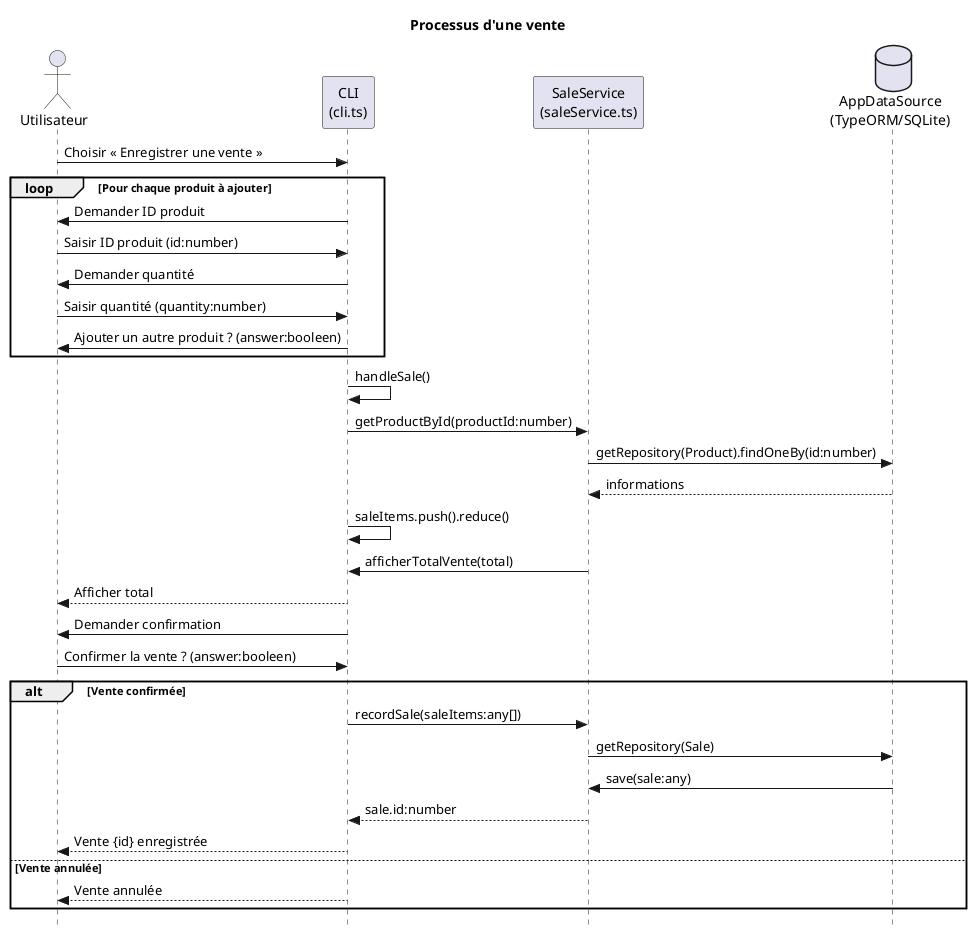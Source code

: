 @startuml

skinparam style strictuml

title Processus d'une vente
actor Utilisateur
participant "CLI\n(cli.ts)" as CLI
participant "SaleService\n(saleService.ts)" as SaleService
database "AppDataSource\n(TypeORM/SQLite)" as Database

Utilisateur -> CLI : Choisir « Enregistrer une vente »

' Boucle de saisie des produits
loop Pour chaque produit à ajouter
    CLI -> Utilisateur : Demander ID produit
    Utilisateur -> CLI : Saisir ID produit (id:number)
    CLI -> Utilisateur : Demander quantité
    Utilisateur -> CLI : Saisir quantité (quantity:number)
    CLI -> Utilisateur : Ajouter un autre produit ? (answer:booleen)
end

CLI -> CLI : handleSale()
CLI -> SaleService : getProductById(productId:number)
SaleService -> Database : getRepository(Product).findOneBy(id:number)
Database --> SaleService : informations
CLI -> CLI : saleItems.push().reduce()

SaleService -> CLI : afficherTotalVente(total)
CLI --> Utilisateur : Afficher total
CLI -> Utilisateur : Demander confirmation
Utilisateur -> CLI : Confirmer la vente ? (answer:booleen)

alt Vente confirmée
    CLI -> SaleService : recordSale(saleItems:any[])
    SaleService -> Database : getRepository(Sale)
    Database -> SaleService : save(sale:any)
    SaleService --> CLI : sale.id:number
    CLI --> Utilisateur : Vente {id} enregistrée
else Vente annulée
    CLI --> Utilisateur : Vente annulée
end
@enduml

